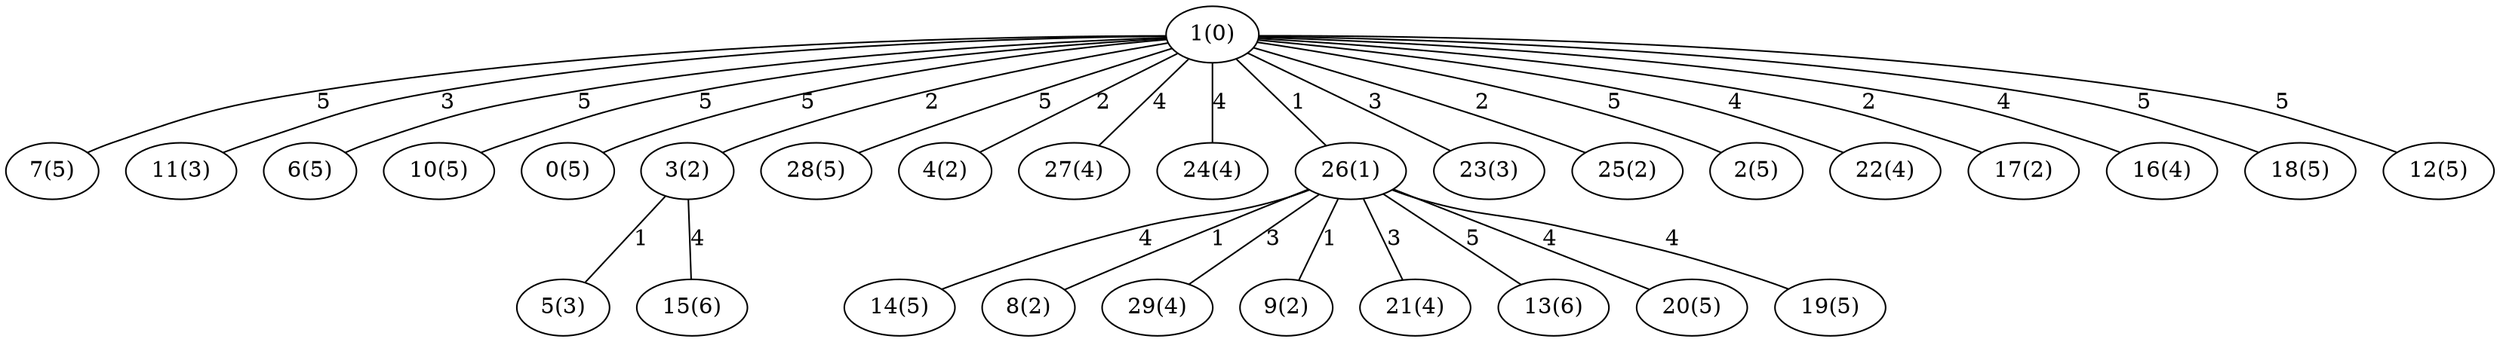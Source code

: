 graph{
   7 [label="7(5)"];
   14 [label="14(5)"];
   11 [label="11(3)"];
   8 [label="8(2)"];
   6 [label="6(5)"];
   5 [label="5(3)"];
   10 [label="10(5)"];
   29 [label="29(4)"];
   0 [label="0(5)"];
   3 [label="3(2)"];
   1 [label="1(0)"];
   28 [label="28(5)"];
   9 [label="9(2)"];
   4 [label="4(2)"];
   27 [label="27(4)"];
   21 [label="21(4)"];
   24 [label="24(4)"];
   26 [label="26(1)"];
   23 [label="23(3)"];
   25 [label="25(2)"];
   2 [label="2(5)"];
   22 [label="22(4)"];
   17 [label="17(2)"];
   13 [label="13(6)"];
   15 [label="15(6)"];
   16 [label="16(4)"];
   18 [label="18(5)"];
   12 [label="12(5)"];
   20 [label="20(5)"];
   19 [label="19(5)"];
   26 -- 8 [label="1"];
   1 -- 12 [label="5"];
   26 -- 20 [label="4"];
   1 -- 16 [label="4"];
   1 -- 18 [label="5"];
   1 -- 7 [label="5"];
   26 -- 14 [label="4"];
   1 -- 11 [label="3"];
   26 -- 19 [label="4"];
   1 -- 6 [label="5"];
   3 -- 5 [label="1"];
   1 -- 10 [label="5"];
   26 -- 29 [label="3"];
   1 -- 28 [label="5"];
   1 -- 0 [label="5"];
   1 -- 3 [label="2"];
   26 -- 9 [label="1"];
   1 -- 26 [label="1"];
   1 -- 4 [label="2"];
   1 -- 27 [label="4"];
   26 -- 21 [label="3"];
   3 -- 15 [label="4"];
   1 -- 24 [label="4"];
   1 -- 23 [label="3"];
   1 -- 25 [label="2"];
   1 -- 22 [label="4"];
   1 -- 2 [label="5"];
   1 -- 17 [label="2"];
   26 -- 13 [label="5"];
}